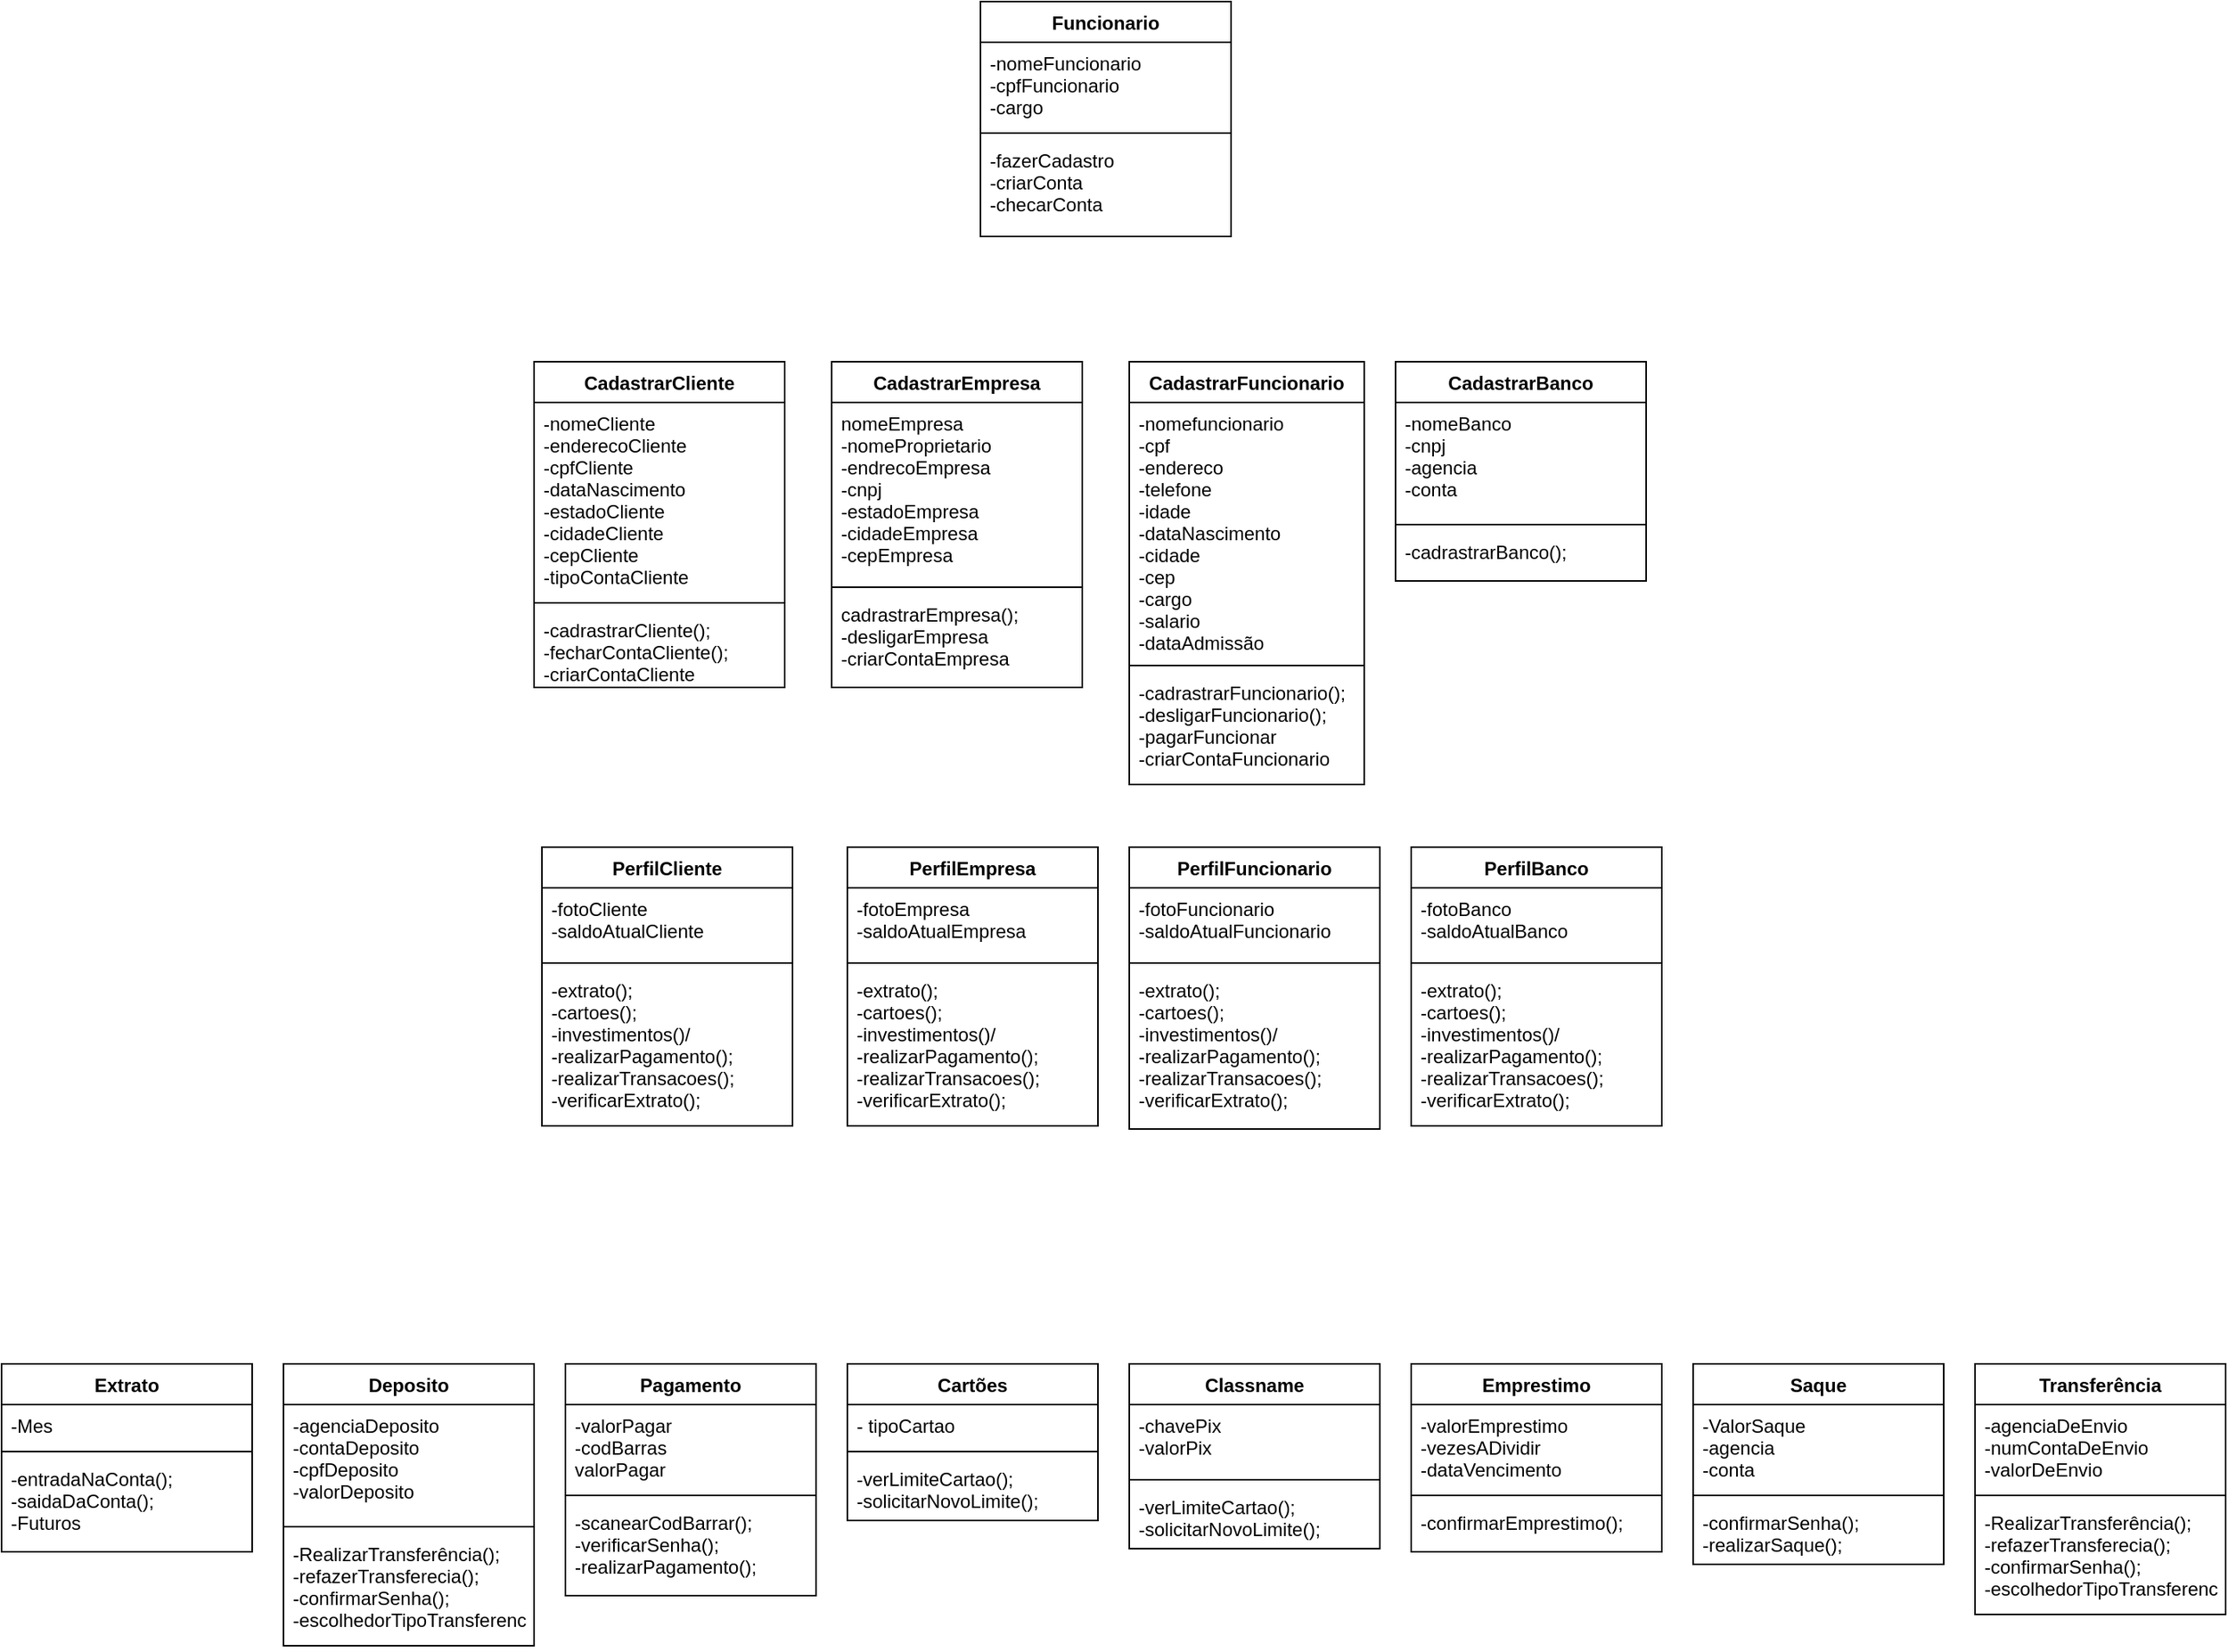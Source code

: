 <mxfile version="17.5.0"><diagram id="Mifbd64TU8Fgt2kwT4gW" name="Page-1"><mxGraphModel dx="2302" dy="1273" grid="1" gridSize="10" guides="1" tooltips="1" connect="1" arrows="1" fold="1" page="1" pageScale="1" pageWidth="430" pageHeight="850" math="0" shadow="0"><root><mxCell id="0"/><mxCell id="1" parent="0"/><mxCell id="8d2fFSTDi8wFxOlOxUDr-5" value="PerfilBanco" style="swimlane;fontStyle=1;align=center;verticalAlign=top;childLayout=stackLayout;horizontal=1;startSize=26;horizontalStack=0;resizeParent=1;resizeParentMax=0;resizeLast=0;collapsible=1;marginBottom=0;" vertex="1" parent="1"><mxGeometry x="1050" y="840" width="160" height="178" as="geometry"><mxRectangle x="10" y="300" width="100" height="26" as="alternateBounds"/></mxGeometry></mxCell><mxCell id="8d2fFSTDi8wFxOlOxUDr-6" value="-fotoBanco&#10;-saldoAtualBanco" style="text;strokeColor=none;fillColor=none;align=left;verticalAlign=top;spacingLeft=4;spacingRight=4;overflow=hidden;rotatable=0;points=[[0,0.5],[1,0.5]];portConstraint=eastwest;" vertex="1" parent="8d2fFSTDi8wFxOlOxUDr-5"><mxGeometry y="26" width="160" height="44" as="geometry"/></mxCell><mxCell id="8d2fFSTDi8wFxOlOxUDr-7" value="" style="line;strokeWidth=1;fillColor=none;align=left;verticalAlign=middle;spacingTop=-1;spacingLeft=3;spacingRight=3;rotatable=0;labelPosition=right;points=[];portConstraint=eastwest;" vertex="1" parent="8d2fFSTDi8wFxOlOxUDr-5"><mxGeometry y="70" width="160" height="8" as="geometry"/></mxCell><mxCell id="8d2fFSTDi8wFxOlOxUDr-8" value="-extrato();&#10;-cartoes();&#10;-investimentos()/&#10;-realizarPagamento();&#10;-realizarTransacoes();&#10;-verificarExtrato();" style="text;strokeColor=none;fillColor=none;align=left;verticalAlign=top;spacingLeft=4;spacingRight=4;overflow=hidden;rotatable=0;points=[[0,0.5],[1,0.5]];portConstraint=eastwest;" vertex="1" parent="8d2fFSTDi8wFxOlOxUDr-5"><mxGeometry y="78" width="160" height="100" as="geometry"/></mxCell><mxCell id="8d2fFSTDi8wFxOlOxUDr-9" value="PerfilEmpresa" style="swimlane;fontStyle=1;align=center;verticalAlign=top;childLayout=stackLayout;horizontal=1;startSize=26;horizontalStack=0;resizeParent=1;resizeParentMax=0;resizeLast=0;collapsible=1;marginBottom=0;" vertex="1" parent="1"><mxGeometry x="690" y="840" width="160" height="178" as="geometry"/></mxCell><mxCell id="8d2fFSTDi8wFxOlOxUDr-10" value="-fotoEmpresa&#10;-saldoAtualEmpresa" style="text;strokeColor=none;fillColor=none;align=left;verticalAlign=top;spacingLeft=4;spacingRight=4;overflow=hidden;rotatable=0;points=[[0,0.5],[1,0.5]];portConstraint=eastwest;" vertex="1" parent="8d2fFSTDi8wFxOlOxUDr-9"><mxGeometry y="26" width="160" height="44" as="geometry"/></mxCell><mxCell id="8d2fFSTDi8wFxOlOxUDr-11" value="" style="line;strokeWidth=1;fillColor=none;align=left;verticalAlign=middle;spacingTop=-1;spacingLeft=3;spacingRight=3;rotatable=0;labelPosition=right;points=[];portConstraint=eastwest;" vertex="1" parent="8d2fFSTDi8wFxOlOxUDr-9"><mxGeometry y="70" width="160" height="8" as="geometry"/></mxCell><mxCell id="8d2fFSTDi8wFxOlOxUDr-12" value="-extrato();&#10;-cartoes();&#10;-investimentos()/&#10;-realizarPagamento();&#10;-realizarTransacoes();&#10;-verificarExtrato();" style="text;strokeColor=none;fillColor=none;align=left;verticalAlign=top;spacingLeft=4;spacingRight=4;overflow=hidden;rotatable=0;points=[[0,0.5],[1,0.5]];portConstraint=eastwest;" vertex="1" parent="8d2fFSTDi8wFxOlOxUDr-9"><mxGeometry y="78" width="160" height="100" as="geometry"/></mxCell><mxCell id="8d2fFSTDi8wFxOlOxUDr-13" value="CadastrarCliente" style="swimlane;fontStyle=1;align=center;verticalAlign=top;childLayout=stackLayout;horizontal=1;startSize=26;horizontalStack=0;resizeParent=1;resizeParentMax=0;resizeLast=0;collapsible=1;marginBottom=0;" vertex="1" parent="1"><mxGeometry x="490" y="530" width="160" height="208" as="geometry"/></mxCell><mxCell id="8d2fFSTDi8wFxOlOxUDr-14" value="-nomeCliente&#10;-enderecoCliente&#10;-cpfCliente&#10;-dataNascimento&#10;-estadoCliente&#10;-cidadeCliente&#10;-cepCliente&#10;-tipoContaCliente" style="text;strokeColor=none;fillColor=none;align=left;verticalAlign=top;spacingLeft=4;spacingRight=4;overflow=hidden;rotatable=0;points=[[0,0.5],[1,0.5]];portConstraint=eastwest;" vertex="1" parent="8d2fFSTDi8wFxOlOxUDr-13"><mxGeometry y="26" width="160" height="124" as="geometry"/></mxCell><mxCell id="8d2fFSTDi8wFxOlOxUDr-15" value="" style="line;strokeWidth=1;fillColor=none;align=left;verticalAlign=middle;spacingTop=-1;spacingLeft=3;spacingRight=3;rotatable=0;labelPosition=right;points=[];portConstraint=eastwest;" vertex="1" parent="8d2fFSTDi8wFxOlOxUDr-13"><mxGeometry y="150" width="160" height="8" as="geometry"/></mxCell><mxCell id="8d2fFSTDi8wFxOlOxUDr-16" value="-cadrastrarCliente();&#10;-fecharContaCliente();&#10;-criarContaCliente" style="text;strokeColor=none;fillColor=none;align=left;verticalAlign=top;spacingLeft=4;spacingRight=4;overflow=hidden;rotatable=0;points=[[0,0.5],[1,0.5]];portConstraint=eastwest;" vertex="1" parent="8d2fFSTDi8wFxOlOxUDr-13"><mxGeometry y="158" width="160" height="50" as="geometry"/></mxCell><mxCell id="8d2fFSTDi8wFxOlOxUDr-17" value="PerfilFuncionario" style="swimlane;fontStyle=1;align=center;verticalAlign=top;childLayout=stackLayout;horizontal=1;startSize=26;horizontalStack=0;resizeParent=1;resizeParentMax=0;resizeLast=0;collapsible=1;marginBottom=0;" vertex="1" parent="1"><mxGeometry x="870" y="840" width="160" height="180" as="geometry"/></mxCell><mxCell id="8d2fFSTDi8wFxOlOxUDr-18" value="-fotoFuncionario&#10;-saldoAtualFuncionario" style="text;strokeColor=none;fillColor=none;align=left;verticalAlign=top;spacingLeft=4;spacingRight=4;overflow=hidden;rotatable=0;points=[[0,0.5],[1,0.5]];portConstraint=eastwest;" vertex="1" parent="8d2fFSTDi8wFxOlOxUDr-17"><mxGeometry y="26" width="160" height="44" as="geometry"/></mxCell><mxCell id="8d2fFSTDi8wFxOlOxUDr-19" value="" style="line;strokeWidth=1;fillColor=none;align=left;verticalAlign=middle;spacingTop=-1;spacingLeft=3;spacingRight=3;rotatable=0;labelPosition=right;points=[];portConstraint=eastwest;" vertex="1" parent="8d2fFSTDi8wFxOlOxUDr-17"><mxGeometry y="70" width="160" height="8" as="geometry"/></mxCell><mxCell id="8d2fFSTDi8wFxOlOxUDr-20" value="-extrato();&#10;-cartoes();&#10;-investimentos()/&#10;-realizarPagamento();&#10;-realizarTransacoes();&#10;-verificarExtrato();" style="text;strokeColor=none;fillColor=none;align=left;verticalAlign=top;spacingLeft=4;spacingRight=4;overflow=hidden;rotatable=0;points=[[0,0.5],[1,0.5]];portConstraint=eastwest;" vertex="1" parent="8d2fFSTDi8wFxOlOxUDr-17"><mxGeometry y="78" width="160" height="102" as="geometry"/></mxCell><mxCell id="8d2fFSTDi8wFxOlOxUDr-21" value="CadastrarEmpresa" style="swimlane;fontStyle=1;align=center;verticalAlign=top;childLayout=stackLayout;horizontal=1;startSize=26;horizontalStack=0;resizeParent=1;resizeParentMax=0;resizeLast=0;collapsible=1;marginBottom=0;" vertex="1" parent="1"><mxGeometry x="680" y="530" width="160" height="208" as="geometry"/></mxCell><mxCell id="8d2fFSTDi8wFxOlOxUDr-22" value="nomeEmpresa&#10;-nomeProprietario&#10;-endrecoEmpresa&#10;-cnpj&#10;-estadoEmpresa&#10;-cidadeEmpresa&#10;-cepEmpresa" style="text;strokeColor=none;fillColor=none;align=left;verticalAlign=top;spacingLeft=4;spacingRight=4;overflow=hidden;rotatable=0;points=[[0,0.5],[1,0.5]];portConstraint=eastwest;" vertex="1" parent="8d2fFSTDi8wFxOlOxUDr-21"><mxGeometry y="26" width="160" height="114" as="geometry"/></mxCell><mxCell id="8d2fFSTDi8wFxOlOxUDr-23" value="" style="line;strokeWidth=1;fillColor=none;align=left;verticalAlign=middle;spacingTop=-1;spacingLeft=3;spacingRight=3;rotatable=0;labelPosition=right;points=[];portConstraint=eastwest;" vertex="1" parent="8d2fFSTDi8wFxOlOxUDr-21"><mxGeometry y="140" width="160" height="8" as="geometry"/></mxCell><mxCell id="8d2fFSTDi8wFxOlOxUDr-24" value="cadrastrarEmpresa();&#10;-desligarEmpresa&#10;-criarContaEmpresa" style="text;strokeColor=none;fillColor=none;align=left;verticalAlign=top;spacingLeft=4;spacingRight=4;overflow=hidden;rotatable=0;points=[[0,0.5],[1,0.5]];portConstraint=eastwest;" vertex="1" parent="8d2fFSTDi8wFxOlOxUDr-21"><mxGeometry y="148" width="160" height="60" as="geometry"/></mxCell><mxCell id="8d2fFSTDi8wFxOlOxUDr-25" value="CadastrarBanco" style="swimlane;fontStyle=1;align=center;verticalAlign=top;childLayout=stackLayout;horizontal=1;startSize=26;horizontalStack=0;resizeParent=1;resizeParentMax=0;resizeLast=0;collapsible=1;marginBottom=0;" vertex="1" parent="1"><mxGeometry x="1040" y="530" width="160" height="140" as="geometry"/></mxCell><mxCell id="8d2fFSTDi8wFxOlOxUDr-26" value="-nomeBanco&#10;-cnpj&#10;-agencia&#10;-conta" style="text;strokeColor=none;fillColor=none;align=left;verticalAlign=top;spacingLeft=4;spacingRight=4;overflow=hidden;rotatable=0;points=[[0,0.5],[1,0.5]];portConstraint=eastwest;" vertex="1" parent="8d2fFSTDi8wFxOlOxUDr-25"><mxGeometry y="26" width="160" height="74" as="geometry"/></mxCell><mxCell id="8d2fFSTDi8wFxOlOxUDr-27" value="" style="line;strokeWidth=1;fillColor=none;align=left;verticalAlign=middle;spacingTop=-1;spacingLeft=3;spacingRight=3;rotatable=0;labelPosition=right;points=[];portConstraint=eastwest;" vertex="1" parent="8d2fFSTDi8wFxOlOxUDr-25"><mxGeometry y="100" width="160" height="8" as="geometry"/></mxCell><mxCell id="8d2fFSTDi8wFxOlOxUDr-28" value="-cadrastrarBanco();" style="text;strokeColor=none;fillColor=none;align=left;verticalAlign=top;spacingLeft=4;spacingRight=4;overflow=hidden;rotatable=0;points=[[0,0.5],[1,0.5]];portConstraint=eastwest;" vertex="1" parent="8d2fFSTDi8wFxOlOxUDr-25"><mxGeometry y="108" width="160" height="32" as="geometry"/></mxCell><mxCell id="8d2fFSTDi8wFxOlOxUDr-29" value="CadastrarFuncionario" style="swimlane;fontStyle=1;align=center;verticalAlign=top;childLayout=stackLayout;horizontal=1;startSize=26;horizontalStack=0;resizeParent=1;resizeParentMax=0;resizeLast=0;collapsible=1;marginBottom=0;" vertex="1" parent="1"><mxGeometry x="870" y="530" width="150" height="270" as="geometry"/></mxCell><mxCell id="8d2fFSTDi8wFxOlOxUDr-30" value="-nomefuncionario&#10;-cpf&#10;-endereco&#10;-telefone&#10;-idade&#10;-dataNascimento&#10;-cidade&#10;-cep&#10;-cargo&#10;-salario&#10;-dataAdmissão" style="text;strokeColor=none;fillColor=none;align=left;verticalAlign=top;spacingLeft=4;spacingRight=4;overflow=hidden;rotatable=0;points=[[0,0.5],[1,0.5]];portConstraint=eastwest;" vertex="1" parent="8d2fFSTDi8wFxOlOxUDr-29"><mxGeometry y="26" width="150" height="164" as="geometry"/></mxCell><mxCell id="8d2fFSTDi8wFxOlOxUDr-31" value="" style="line;strokeWidth=1;fillColor=none;align=left;verticalAlign=middle;spacingTop=-1;spacingLeft=3;spacingRight=3;rotatable=0;labelPosition=right;points=[];portConstraint=eastwest;" vertex="1" parent="8d2fFSTDi8wFxOlOxUDr-29"><mxGeometry y="190" width="150" height="8" as="geometry"/></mxCell><mxCell id="8d2fFSTDi8wFxOlOxUDr-32" value="-cadrastrarFuncionario();&#10;-desligarFuncionario();&#10;-pagarFuncionar&#10;-criarContaFuncionario" style="text;strokeColor=none;fillColor=none;align=left;verticalAlign=top;spacingLeft=4;spacingRight=4;overflow=hidden;rotatable=0;points=[[0,0.5],[1,0.5]];portConstraint=eastwest;" vertex="1" parent="8d2fFSTDi8wFxOlOxUDr-29"><mxGeometry y="198" width="150" height="72" as="geometry"/></mxCell><mxCell id="8d2fFSTDi8wFxOlOxUDr-33" value="Transferência" style="swimlane;fontStyle=1;align=center;verticalAlign=top;childLayout=stackLayout;horizontal=1;startSize=26;horizontalStack=0;resizeParent=1;resizeParentMax=0;resizeLast=0;collapsible=1;marginBottom=0;" vertex="1" parent="1"><mxGeometry x="1410" y="1170" width="160" height="160" as="geometry"/></mxCell><mxCell id="8d2fFSTDi8wFxOlOxUDr-34" value="-agenciaDeEnvio&#10;-numContaDeEnvio&#10;-valorDeEnvio" style="text;strokeColor=none;fillColor=none;align=left;verticalAlign=top;spacingLeft=4;spacingRight=4;overflow=hidden;rotatable=0;points=[[0,0.5],[1,0.5]];portConstraint=eastwest;" vertex="1" parent="8d2fFSTDi8wFxOlOxUDr-33"><mxGeometry y="26" width="160" height="54" as="geometry"/></mxCell><mxCell id="8d2fFSTDi8wFxOlOxUDr-35" value="" style="line;strokeWidth=1;fillColor=none;align=left;verticalAlign=middle;spacingTop=-1;spacingLeft=3;spacingRight=3;rotatable=0;labelPosition=right;points=[];portConstraint=eastwest;" vertex="1" parent="8d2fFSTDi8wFxOlOxUDr-33"><mxGeometry y="80" width="160" height="8" as="geometry"/></mxCell><mxCell id="8d2fFSTDi8wFxOlOxUDr-36" value="-RealizarTransferência();&#10;-refazerTransferecia();&#10;-confirmarSenha();&#10;-escolhedorTipoTransferencia();" style="text;strokeColor=none;fillColor=none;align=left;verticalAlign=top;spacingLeft=4;spacingRight=4;overflow=hidden;rotatable=0;points=[[0,0.5],[1,0.5]];portConstraint=eastwest;" vertex="1" parent="8d2fFSTDi8wFxOlOxUDr-33"><mxGeometry y="88" width="160" height="72" as="geometry"/></mxCell><mxCell id="8d2fFSTDi8wFxOlOxUDr-37" value="Extrato" style="swimlane;fontStyle=1;align=center;verticalAlign=top;childLayout=stackLayout;horizontal=1;startSize=26;horizontalStack=0;resizeParent=1;resizeParentMax=0;resizeLast=0;collapsible=1;marginBottom=0;" vertex="1" parent="1"><mxGeometry x="150" y="1170" width="160" height="120" as="geometry"/></mxCell><mxCell id="8d2fFSTDi8wFxOlOxUDr-38" value="-Mes" style="text;strokeColor=none;fillColor=none;align=left;verticalAlign=top;spacingLeft=4;spacingRight=4;overflow=hidden;rotatable=0;points=[[0,0.5],[1,0.5]];portConstraint=eastwest;" vertex="1" parent="8d2fFSTDi8wFxOlOxUDr-37"><mxGeometry y="26" width="160" height="26" as="geometry"/></mxCell><mxCell id="8d2fFSTDi8wFxOlOxUDr-39" value="" style="line;strokeWidth=1;fillColor=none;align=left;verticalAlign=middle;spacingTop=-1;spacingLeft=3;spacingRight=3;rotatable=0;labelPosition=right;points=[];portConstraint=eastwest;" vertex="1" parent="8d2fFSTDi8wFxOlOxUDr-37"><mxGeometry y="52" width="160" height="8" as="geometry"/></mxCell><mxCell id="8d2fFSTDi8wFxOlOxUDr-40" value="-entradaNaConta();&#10;-saidaDaConta();&#10;-Futuros" style="text;strokeColor=none;fillColor=none;align=left;verticalAlign=top;spacingLeft=4;spacingRight=4;overflow=hidden;rotatable=0;points=[[0,0.5],[1,0.5]];portConstraint=eastwest;" vertex="1" parent="8d2fFSTDi8wFxOlOxUDr-37"><mxGeometry y="60" width="160" height="60" as="geometry"/></mxCell><mxCell id="8d2fFSTDi8wFxOlOxUDr-41" value="Deposito" style="swimlane;fontStyle=1;align=center;verticalAlign=top;childLayout=stackLayout;horizontal=1;startSize=26;horizontalStack=0;resizeParent=1;resizeParentMax=0;resizeLast=0;collapsible=1;marginBottom=0;" vertex="1" parent="1"><mxGeometry x="330" y="1170" width="160" height="180" as="geometry"/></mxCell><mxCell id="8d2fFSTDi8wFxOlOxUDr-42" value="-agenciaDeposito&#10;-contaDeposito&#10;-cpfDeposito&#10;-valorDeposito" style="text;strokeColor=none;fillColor=none;align=left;verticalAlign=top;spacingLeft=4;spacingRight=4;overflow=hidden;rotatable=0;points=[[0,0.5],[1,0.5]];portConstraint=eastwest;" vertex="1" parent="8d2fFSTDi8wFxOlOxUDr-41"><mxGeometry y="26" width="160" height="74" as="geometry"/></mxCell><mxCell id="8d2fFSTDi8wFxOlOxUDr-43" value="" style="line;strokeWidth=1;fillColor=none;align=left;verticalAlign=middle;spacingTop=-1;spacingLeft=3;spacingRight=3;rotatable=0;labelPosition=right;points=[];portConstraint=eastwest;" vertex="1" parent="8d2fFSTDi8wFxOlOxUDr-41"><mxGeometry y="100" width="160" height="8" as="geometry"/></mxCell><mxCell id="8d2fFSTDi8wFxOlOxUDr-44" value="-RealizarTransferência();&#10;-refazerTransferecia();&#10;-confirmarSenha();&#10;-escolhedorTipoTransferencia();" style="text;strokeColor=none;fillColor=none;align=left;verticalAlign=top;spacingLeft=4;spacingRight=4;overflow=hidden;rotatable=0;points=[[0,0.5],[1,0.5]];portConstraint=eastwest;" vertex="1" parent="8d2fFSTDi8wFxOlOxUDr-41"><mxGeometry y="108" width="160" height="72" as="geometry"/></mxCell><mxCell id="8d2fFSTDi8wFxOlOxUDr-45" value="Pagamento" style="swimlane;fontStyle=1;align=center;verticalAlign=top;childLayout=stackLayout;horizontal=1;startSize=26;horizontalStack=0;resizeParent=1;resizeParentMax=0;resizeLast=0;collapsible=1;marginBottom=0;" vertex="1" parent="1"><mxGeometry x="510" y="1170" width="160" height="148" as="geometry"/></mxCell><mxCell id="8d2fFSTDi8wFxOlOxUDr-46" value="-valorPagar&#10;-codBarras&#10;valorPagar" style="text;strokeColor=none;fillColor=none;align=left;verticalAlign=top;spacingLeft=4;spacingRight=4;overflow=hidden;rotatable=0;points=[[0,0.5],[1,0.5]];portConstraint=eastwest;" vertex="1" parent="8d2fFSTDi8wFxOlOxUDr-45"><mxGeometry y="26" width="160" height="54" as="geometry"/></mxCell><mxCell id="8d2fFSTDi8wFxOlOxUDr-47" value="" style="line;strokeWidth=1;fillColor=none;align=left;verticalAlign=middle;spacingTop=-1;spacingLeft=3;spacingRight=3;rotatable=0;labelPosition=right;points=[];portConstraint=eastwest;" vertex="1" parent="8d2fFSTDi8wFxOlOxUDr-45"><mxGeometry y="80" width="160" height="8" as="geometry"/></mxCell><mxCell id="8d2fFSTDi8wFxOlOxUDr-48" value="-scanearCodBarrar();&#10;-verificarSenha();&#10;-realizarPagamento();" style="text;strokeColor=none;fillColor=none;align=left;verticalAlign=top;spacingLeft=4;spacingRight=4;overflow=hidden;rotatable=0;points=[[0,0.5],[1,0.5]];portConstraint=eastwest;" vertex="1" parent="8d2fFSTDi8wFxOlOxUDr-45"><mxGeometry y="88" width="160" height="60" as="geometry"/></mxCell><mxCell id="8d2fFSTDi8wFxOlOxUDr-49" value="Cartões" style="swimlane;fontStyle=1;align=center;verticalAlign=top;childLayout=stackLayout;horizontal=1;startSize=26;horizontalStack=0;resizeParent=1;resizeParentMax=0;resizeLast=0;collapsible=1;marginBottom=0;" vertex="1" parent="1"><mxGeometry x="690" y="1170" width="160" height="100" as="geometry"/></mxCell><mxCell id="8d2fFSTDi8wFxOlOxUDr-50" value="- tipoCartao" style="text;strokeColor=none;fillColor=none;align=left;verticalAlign=top;spacingLeft=4;spacingRight=4;overflow=hidden;rotatable=0;points=[[0,0.5],[1,0.5]];portConstraint=eastwest;" vertex="1" parent="8d2fFSTDi8wFxOlOxUDr-49"><mxGeometry y="26" width="160" height="26" as="geometry"/></mxCell><mxCell id="8d2fFSTDi8wFxOlOxUDr-51" value="" style="line;strokeWidth=1;fillColor=none;align=left;verticalAlign=middle;spacingTop=-1;spacingLeft=3;spacingRight=3;rotatable=0;labelPosition=right;points=[];portConstraint=eastwest;" vertex="1" parent="8d2fFSTDi8wFxOlOxUDr-49"><mxGeometry y="52" width="160" height="8" as="geometry"/></mxCell><mxCell id="8d2fFSTDi8wFxOlOxUDr-52" value="-verLimiteCartao();&#10;-solicitarNovoLimite();" style="text;strokeColor=none;fillColor=none;align=left;verticalAlign=top;spacingLeft=4;spacingRight=4;overflow=hidden;rotatable=0;points=[[0,0.5],[1,0.5]];portConstraint=eastwest;" vertex="1" parent="8d2fFSTDi8wFxOlOxUDr-49"><mxGeometry y="60" width="160" height="40" as="geometry"/></mxCell><mxCell id="8d2fFSTDi8wFxOlOxUDr-53" value="Classname" style="swimlane;fontStyle=1;align=center;verticalAlign=top;childLayout=stackLayout;horizontal=1;startSize=26;horizontalStack=0;resizeParent=1;resizeParentMax=0;resizeLast=0;collapsible=1;marginBottom=0;" vertex="1" parent="1"><mxGeometry x="870" y="1170" width="160" height="118" as="geometry"/></mxCell><mxCell id="8d2fFSTDi8wFxOlOxUDr-54" value="-chavePix&#10;-valorPix" style="text;strokeColor=none;fillColor=none;align=left;verticalAlign=top;spacingLeft=4;spacingRight=4;overflow=hidden;rotatable=0;points=[[0,0.5],[1,0.5]];portConstraint=eastwest;" vertex="1" parent="8d2fFSTDi8wFxOlOxUDr-53"><mxGeometry y="26" width="160" height="44" as="geometry"/></mxCell><mxCell id="8d2fFSTDi8wFxOlOxUDr-55" value="" style="line;strokeWidth=1;fillColor=none;align=left;verticalAlign=middle;spacingTop=-1;spacingLeft=3;spacingRight=3;rotatable=0;labelPosition=right;points=[];portConstraint=eastwest;" vertex="1" parent="8d2fFSTDi8wFxOlOxUDr-53"><mxGeometry y="70" width="160" height="8" as="geometry"/></mxCell><mxCell id="8d2fFSTDi8wFxOlOxUDr-56" value="-verLimiteCartao();&#10;-solicitarNovoLimite();" style="text;strokeColor=none;fillColor=none;align=left;verticalAlign=top;spacingLeft=4;spacingRight=4;overflow=hidden;rotatable=0;points=[[0,0.5],[1,0.5]];portConstraint=eastwest;" vertex="1" parent="8d2fFSTDi8wFxOlOxUDr-53"><mxGeometry y="78" width="160" height="40" as="geometry"/></mxCell><mxCell id="8d2fFSTDi8wFxOlOxUDr-57" value="Emprestimo" style="swimlane;fontStyle=1;align=center;verticalAlign=top;childLayout=stackLayout;horizontal=1;startSize=26;horizontalStack=0;resizeParent=1;resizeParentMax=0;resizeLast=0;collapsible=1;marginBottom=0;" vertex="1" parent="1"><mxGeometry x="1050" y="1170" width="160" height="120" as="geometry"/></mxCell><mxCell id="8d2fFSTDi8wFxOlOxUDr-58" value="-valorEmprestimo&#10;-vezesADividir&#10;-dataVencimento" style="text;strokeColor=none;fillColor=none;align=left;verticalAlign=top;spacingLeft=4;spacingRight=4;overflow=hidden;rotatable=0;points=[[0,0.5],[1,0.5]];portConstraint=eastwest;" vertex="1" parent="8d2fFSTDi8wFxOlOxUDr-57"><mxGeometry y="26" width="160" height="54" as="geometry"/></mxCell><mxCell id="8d2fFSTDi8wFxOlOxUDr-59" value="" style="line;strokeWidth=1;fillColor=none;align=left;verticalAlign=middle;spacingTop=-1;spacingLeft=3;spacingRight=3;rotatable=0;labelPosition=right;points=[];portConstraint=eastwest;" vertex="1" parent="8d2fFSTDi8wFxOlOxUDr-57"><mxGeometry y="80" width="160" height="8" as="geometry"/></mxCell><mxCell id="8d2fFSTDi8wFxOlOxUDr-60" value="-confirmarEmprestimo();" style="text;strokeColor=none;fillColor=none;align=left;verticalAlign=top;spacingLeft=4;spacingRight=4;overflow=hidden;rotatable=0;points=[[0,0.5],[1,0.5]];portConstraint=eastwest;" vertex="1" parent="8d2fFSTDi8wFxOlOxUDr-57"><mxGeometry y="88" width="160" height="32" as="geometry"/></mxCell><mxCell id="8d2fFSTDi8wFxOlOxUDr-61" value="Saque" style="swimlane;fontStyle=1;align=center;verticalAlign=top;childLayout=stackLayout;horizontal=1;startSize=26;horizontalStack=0;resizeParent=1;resizeParentMax=0;resizeLast=0;collapsible=1;marginBottom=0;" vertex="1" parent="1"><mxGeometry x="1230" y="1170" width="160" height="128" as="geometry"/></mxCell><mxCell id="8d2fFSTDi8wFxOlOxUDr-62" value="-ValorSaque&#10;-agencia&#10;-conta" style="text;strokeColor=none;fillColor=none;align=left;verticalAlign=top;spacingLeft=4;spacingRight=4;overflow=hidden;rotatable=0;points=[[0,0.5],[1,0.5]];portConstraint=eastwest;" vertex="1" parent="8d2fFSTDi8wFxOlOxUDr-61"><mxGeometry y="26" width="160" height="54" as="geometry"/></mxCell><mxCell id="8d2fFSTDi8wFxOlOxUDr-63" value="" style="line;strokeWidth=1;fillColor=none;align=left;verticalAlign=middle;spacingTop=-1;spacingLeft=3;spacingRight=3;rotatable=0;labelPosition=right;points=[];portConstraint=eastwest;" vertex="1" parent="8d2fFSTDi8wFxOlOxUDr-61"><mxGeometry y="80" width="160" height="8" as="geometry"/></mxCell><mxCell id="8d2fFSTDi8wFxOlOxUDr-64" value="-confirmarSenha();&#10;-realizarSaque();" style="text;strokeColor=none;fillColor=none;align=left;verticalAlign=top;spacingLeft=4;spacingRight=4;overflow=hidden;rotatable=0;points=[[0,0.5],[1,0.5]];portConstraint=eastwest;" vertex="1" parent="8d2fFSTDi8wFxOlOxUDr-61"><mxGeometry y="88" width="160" height="40" as="geometry"/></mxCell><mxCell id="8d2fFSTDi8wFxOlOxUDr-65" value="PerfilCliente" style="swimlane;fontStyle=1;align=center;verticalAlign=top;childLayout=stackLayout;horizontal=1;startSize=26;horizontalStack=0;resizeParent=1;resizeParentMax=0;resizeLast=0;collapsible=1;marginBottom=0;" vertex="1" parent="1"><mxGeometry x="495" y="840" width="160" height="178" as="geometry"/></mxCell><mxCell id="8d2fFSTDi8wFxOlOxUDr-66" value="-fotoCliente&#10;-saldoAtualCliente" style="text;strokeColor=none;fillColor=none;align=left;verticalAlign=top;spacingLeft=4;spacingRight=4;overflow=hidden;rotatable=0;points=[[0,0.5],[1,0.5]];portConstraint=eastwest;" vertex="1" parent="8d2fFSTDi8wFxOlOxUDr-65"><mxGeometry y="26" width="160" height="44" as="geometry"/></mxCell><mxCell id="8d2fFSTDi8wFxOlOxUDr-67" value="" style="line;strokeWidth=1;fillColor=none;align=left;verticalAlign=middle;spacingTop=-1;spacingLeft=3;spacingRight=3;rotatable=0;labelPosition=right;points=[];portConstraint=eastwest;" vertex="1" parent="8d2fFSTDi8wFxOlOxUDr-65"><mxGeometry y="70" width="160" height="8" as="geometry"/></mxCell><mxCell id="8d2fFSTDi8wFxOlOxUDr-68" value="-extrato();&#10;-cartoes();&#10;-investimentos()/&#10;-realizarPagamento();&#10;-realizarTransacoes();&#10;-verificarExtrato();" style="text;strokeColor=none;fillColor=none;align=left;verticalAlign=top;spacingLeft=4;spacingRight=4;overflow=hidden;rotatable=0;points=[[0,0.5],[1,0.5]];portConstraint=eastwest;" vertex="1" parent="8d2fFSTDi8wFxOlOxUDr-65"><mxGeometry y="78" width="160" height="100" as="geometry"/></mxCell><mxCell id="8d2fFSTDi8wFxOlOxUDr-70" value="Funcionario" style="swimlane;fontStyle=1;align=center;verticalAlign=top;childLayout=stackLayout;horizontal=1;startSize=26;horizontalStack=0;resizeParent=1;resizeParentMax=0;resizeLast=0;collapsible=1;marginBottom=0;" vertex="1" parent="1"><mxGeometry x="775" y="300" width="160" height="150" as="geometry"/></mxCell><mxCell id="8d2fFSTDi8wFxOlOxUDr-71" value="-nomeFuncionario&#10;-cpfFuncionario&#10;-cargo" style="text;strokeColor=none;fillColor=none;align=left;verticalAlign=top;spacingLeft=4;spacingRight=4;overflow=hidden;rotatable=0;points=[[0,0.5],[1,0.5]];portConstraint=eastwest;" vertex="1" parent="8d2fFSTDi8wFxOlOxUDr-70"><mxGeometry y="26" width="160" height="54" as="geometry"/></mxCell><mxCell id="8d2fFSTDi8wFxOlOxUDr-72" value="" style="line;strokeWidth=1;fillColor=none;align=left;verticalAlign=middle;spacingTop=-1;spacingLeft=3;spacingRight=3;rotatable=0;labelPosition=right;points=[];portConstraint=eastwest;" vertex="1" parent="8d2fFSTDi8wFxOlOxUDr-70"><mxGeometry y="80" width="160" height="8" as="geometry"/></mxCell><mxCell id="8d2fFSTDi8wFxOlOxUDr-73" value="-fazerCadastro&#10;-criarConta&#10;-checarConta&#10;" style="text;strokeColor=none;fillColor=none;align=left;verticalAlign=top;spacingLeft=4;spacingRight=4;overflow=hidden;rotatable=0;points=[[0,0.5],[1,0.5]];portConstraint=eastwest;" vertex="1" parent="8d2fFSTDi8wFxOlOxUDr-70"><mxGeometry y="88" width="160" height="62" as="geometry"/></mxCell></root></mxGraphModel></diagram></mxfile>